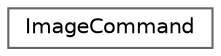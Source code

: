 digraph "Graphical Class Hierarchy"
{
 // INTERACTIVE_SVG=YES
 // LATEX_PDF_SIZE
  bgcolor="transparent";
  edge [fontname=Helvetica,fontsize=10,labelfontname=Helvetica,labelfontsize=10];
  node [fontname=Helvetica,fontsize=10,shape=box,height=0.2,width=0.4];
  rankdir="LR";
  Node0 [id="Node000000",label="ImageCommand",height=0.2,width=0.4,color="grey40", fillcolor="white", style="filled",URL="$class_image_command.html",tooltip="Abstract class representing an image command."];
}
